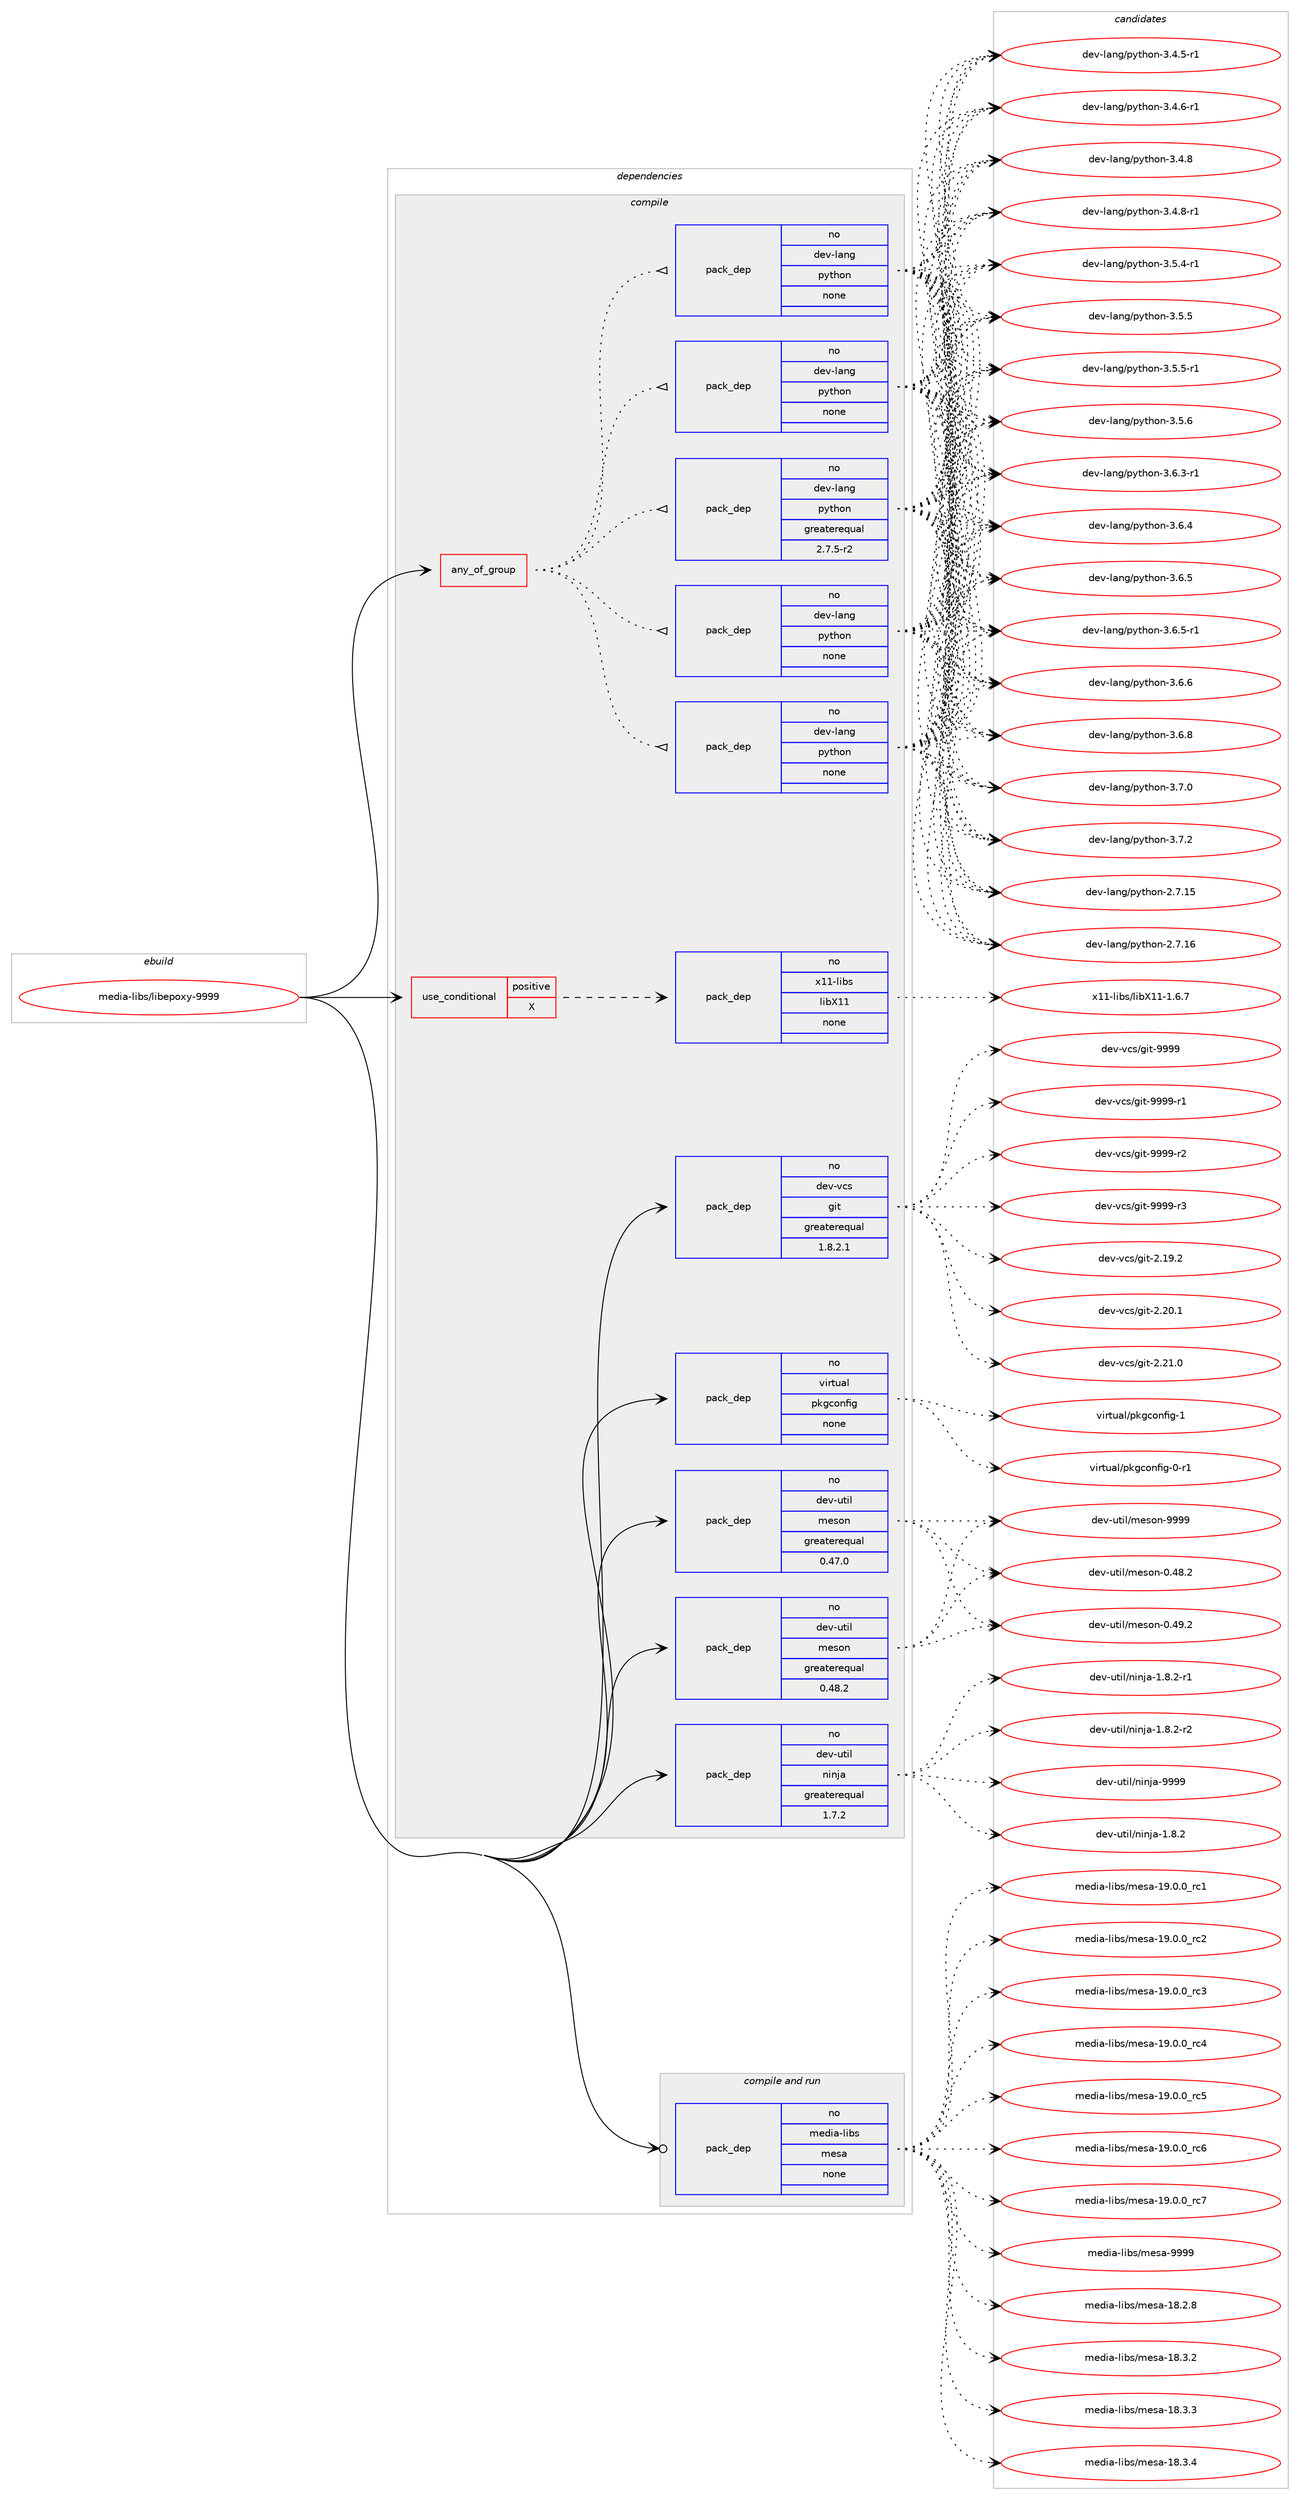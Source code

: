 digraph prolog {

# *************
# Graph options
# *************

newrank=true;
concentrate=true;
compound=true;
graph [rankdir=LR,fontname=Helvetica,fontsize=10,ranksep=1.5];#, ranksep=2.5, nodesep=0.2];
edge  [arrowhead=vee];
node  [fontname=Helvetica,fontsize=10];

# **********
# The ebuild
# **********

subgraph cluster_leftcol {
color=gray;
rank=same;
label=<<i>ebuild</i>>;
id [label="media-libs/libepoxy-9999", color=red, width=4, href="../media-libs/libepoxy-9999.svg"];
}

# ****************
# The dependencies
# ****************

subgraph cluster_midcol {
color=gray;
label=<<i>dependencies</i>>;
subgraph cluster_compile {
fillcolor="#eeeeee";
style=filled;
label=<<i>compile</i>>;
subgraph any25070 {
dependency1612340 [label=<<TABLE BORDER="0" CELLBORDER="1" CELLSPACING="0" CELLPADDING="4"><TR><TD CELLPADDING="10">any_of_group</TD></TR></TABLE>>, shape=none, color=red];subgraph pack1152234 {
dependency1612341 [label=<<TABLE BORDER="0" CELLBORDER="1" CELLSPACING="0" CELLPADDING="4" WIDTH="220"><TR><TD ROWSPAN="6" CELLPADDING="30">pack_dep</TD></TR><TR><TD WIDTH="110">no</TD></TR><TR><TD>dev-lang</TD></TR><TR><TD>python</TD></TR><TR><TD>none</TD></TR><TR><TD></TD></TR></TABLE>>, shape=none, color=blue];
}
dependency1612340:e -> dependency1612341:w [weight=20,style="dotted",arrowhead="oinv"];
subgraph pack1152235 {
dependency1612342 [label=<<TABLE BORDER="0" CELLBORDER="1" CELLSPACING="0" CELLPADDING="4" WIDTH="220"><TR><TD ROWSPAN="6" CELLPADDING="30">pack_dep</TD></TR><TR><TD WIDTH="110">no</TD></TR><TR><TD>dev-lang</TD></TR><TR><TD>python</TD></TR><TR><TD>none</TD></TR><TR><TD></TD></TR></TABLE>>, shape=none, color=blue];
}
dependency1612340:e -> dependency1612342:w [weight=20,style="dotted",arrowhead="oinv"];
subgraph pack1152236 {
dependency1612343 [label=<<TABLE BORDER="0" CELLBORDER="1" CELLSPACING="0" CELLPADDING="4" WIDTH="220"><TR><TD ROWSPAN="6" CELLPADDING="30">pack_dep</TD></TR><TR><TD WIDTH="110">no</TD></TR><TR><TD>dev-lang</TD></TR><TR><TD>python</TD></TR><TR><TD>none</TD></TR><TR><TD></TD></TR></TABLE>>, shape=none, color=blue];
}
dependency1612340:e -> dependency1612343:w [weight=20,style="dotted",arrowhead="oinv"];
subgraph pack1152237 {
dependency1612344 [label=<<TABLE BORDER="0" CELLBORDER="1" CELLSPACING="0" CELLPADDING="4" WIDTH="220"><TR><TD ROWSPAN="6" CELLPADDING="30">pack_dep</TD></TR><TR><TD WIDTH="110">no</TD></TR><TR><TD>dev-lang</TD></TR><TR><TD>python</TD></TR><TR><TD>none</TD></TR><TR><TD></TD></TR></TABLE>>, shape=none, color=blue];
}
dependency1612340:e -> dependency1612344:w [weight=20,style="dotted",arrowhead="oinv"];
subgraph pack1152238 {
dependency1612345 [label=<<TABLE BORDER="0" CELLBORDER="1" CELLSPACING="0" CELLPADDING="4" WIDTH="220"><TR><TD ROWSPAN="6" CELLPADDING="30">pack_dep</TD></TR><TR><TD WIDTH="110">no</TD></TR><TR><TD>dev-lang</TD></TR><TR><TD>python</TD></TR><TR><TD>greaterequal</TD></TR><TR><TD>2.7.5-r2</TD></TR></TABLE>>, shape=none, color=blue];
}
dependency1612340:e -> dependency1612345:w [weight=20,style="dotted",arrowhead="oinv"];
}
id:e -> dependency1612340:w [weight=20,style="solid",arrowhead="vee"];
subgraph cond434337 {
dependency1612346 [label=<<TABLE BORDER="0" CELLBORDER="1" CELLSPACING="0" CELLPADDING="4"><TR><TD ROWSPAN="3" CELLPADDING="10">use_conditional</TD></TR><TR><TD>positive</TD></TR><TR><TD>X</TD></TR></TABLE>>, shape=none, color=red];
subgraph pack1152239 {
dependency1612347 [label=<<TABLE BORDER="0" CELLBORDER="1" CELLSPACING="0" CELLPADDING="4" WIDTH="220"><TR><TD ROWSPAN="6" CELLPADDING="30">pack_dep</TD></TR><TR><TD WIDTH="110">no</TD></TR><TR><TD>x11-libs</TD></TR><TR><TD>libX11</TD></TR><TR><TD>none</TD></TR><TR><TD></TD></TR></TABLE>>, shape=none, color=blue];
}
dependency1612346:e -> dependency1612347:w [weight=20,style="dashed",arrowhead="vee"];
}
id:e -> dependency1612346:w [weight=20,style="solid",arrowhead="vee"];
subgraph pack1152240 {
dependency1612348 [label=<<TABLE BORDER="0" CELLBORDER="1" CELLSPACING="0" CELLPADDING="4" WIDTH="220"><TR><TD ROWSPAN="6" CELLPADDING="30">pack_dep</TD></TR><TR><TD WIDTH="110">no</TD></TR><TR><TD>dev-util</TD></TR><TR><TD>meson</TD></TR><TR><TD>greaterequal</TD></TR><TR><TD>0.47.0</TD></TR></TABLE>>, shape=none, color=blue];
}
id:e -> dependency1612348:w [weight=20,style="solid",arrowhead="vee"];
subgraph pack1152241 {
dependency1612349 [label=<<TABLE BORDER="0" CELLBORDER="1" CELLSPACING="0" CELLPADDING="4" WIDTH="220"><TR><TD ROWSPAN="6" CELLPADDING="30">pack_dep</TD></TR><TR><TD WIDTH="110">no</TD></TR><TR><TD>dev-util</TD></TR><TR><TD>meson</TD></TR><TR><TD>greaterequal</TD></TR><TR><TD>0.48.2</TD></TR></TABLE>>, shape=none, color=blue];
}
id:e -> dependency1612349:w [weight=20,style="solid",arrowhead="vee"];
subgraph pack1152242 {
dependency1612350 [label=<<TABLE BORDER="0" CELLBORDER="1" CELLSPACING="0" CELLPADDING="4" WIDTH="220"><TR><TD ROWSPAN="6" CELLPADDING="30">pack_dep</TD></TR><TR><TD WIDTH="110">no</TD></TR><TR><TD>dev-util</TD></TR><TR><TD>ninja</TD></TR><TR><TD>greaterequal</TD></TR><TR><TD>1.7.2</TD></TR></TABLE>>, shape=none, color=blue];
}
id:e -> dependency1612350:w [weight=20,style="solid",arrowhead="vee"];
subgraph pack1152243 {
dependency1612351 [label=<<TABLE BORDER="0" CELLBORDER="1" CELLSPACING="0" CELLPADDING="4" WIDTH="220"><TR><TD ROWSPAN="6" CELLPADDING="30">pack_dep</TD></TR><TR><TD WIDTH="110">no</TD></TR><TR><TD>dev-vcs</TD></TR><TR><TD>git</TD></TR><TR><TD>greaterequal</TD></TR><TR><TD>1.8.2.1</TD></TR></TABLE>>, shape=none, color=blue];
}
id:e -> dependency1612351:w [weight=20,style="solid",arrowhead="vee"];
subgraph pack1152244 {
dependency1612352 [label=<<TABLE BORDER="0" CELLBORDER="1" CELLSPACING="0" CELLPADDING="4" WIDTH="220"><TR><TD ROWSPAN="6" CELLPADDING="30">pack_dep</TD></TR><TR><TD WIDTH="110">no</TD></TR><TR><TD>virtual</TD></TR><TR><TD>pkgconfig</TD></TR><TR><TD>none</TD></TR><TR><TD></TD></TR></TABLE>>, shape=none, color=blue];
}
id:e -> dependency1612352:w [weight=20,style="solid",arrowhead="vee"];
}
subgraph cluster_compileandrun {
fillcolor="#eeeeee";
style=filled;
label=<<i>compile and run</i>>;
subgraph pack1152245 {
dependency1612353 [label=<<TABLE BORDER="0" CELLBORDER="1" CELLSPACING="0" CELLPADDING="4" WIDTH="220"><TR><TD ROWSPAN="6" CELLPADDING="30">pack_dep</TD></TR><TR><TD WIDTH="110">no</TD></TR><TR><TD>media-libs</TD></TR><TR><TD>mesa</TD></TR><TR><TD>none</TD></TR><TR><TD></TD></TR></TABLE>>, shape=none, color=blue];
}
id:e -> dependency1612353:w [weight=20,style="solid",arrowhead="odotvee"];
}
subgraph cluster_run {
fillcolor="#eeeeee";
style=filled;
label=<<i>run</i>>;
}
}

# **************
# The candidates
# **************

subgraph cluster_choices {
rank=same;
color=gray;
label=<<i>candidates</i>>;

subgraph choice1152234 {
color=black;
nodesep=1;
choice10010111845108971101034711212111610411111045504655464953 [label="dev-lang/python-2.7.15", color=red, width=4,href="../dev-lang/python-2.7.15.svg"];
choice10010111845108971101034711212111610411111045504655464954 [label="dev-lang/python-2.7.16", color=red, width=4,href="../dev-lang/python-2.7.16.svg"];
choice1001011184510897110103471121211161041111104551465246534511449 [label="dev-lang/python-3.4.5-r1", color=red, width=4,href="../dev-lang/python-3.4.5-r1.svg"];
choice1001011184510897110103471121211161041111104551465246544511449 [label="dev-lang/python-3.4.6-r1", color=red, width=4,href="../dev-lang/python-3.4.6-r1.svg"];
choice100101118451089711010347112121116104111110455146524656 [label="dev-lang/python-3.4.8", color=red, width=4,href="../dev-lang/python-3.4.8.svg"];
choice1001011184510897110103471121211161041111104551465246564511449 [label="dev-lang/python-3.4.8-r1", color=red, width=4,href="../dev-lang/python-3.4.8-r1.svg"];
choice1001011184510897110103471121211161041111104551465346524511449 [label="dev-lang/python-3.5.4-r1", color=red, width=4,href="../dev-lang/python-3.5.4-r1.svg"];
choice100101118451089711010347112121116104111110455146534653 [label="dev-lang/python-3.5.5", color=red, width=4,href="../dev-lang/python-3.5.5.svg"];
choice1001011184510897110103471121211161041111104551465346534511449 [label="dev-lang/python-3.5.5-r1", color=red, width=4,href="../dev-lang/python-3.5.5-r1.svg"];
choice100101118451089711010347112121116104111110455146534654 [label="dev-lang/python-3.5.6", color=red, width=4,href="../dev-lang/python-3.5.6.svg"];
choice1001011184510897110103471121211161041111104551465446514511449 [label="dev-lang/python-3.6.3-r1", color=red, width=4,href="../dev-lang/python-3.6.3-r1.svg"];
choice100101118451089711010347112121116104111110455146544652 [label="dev-lang/python-3.6.4", color=red, width=4,href="../dev-lang/python-3.6.4.svg"];
choice100101118451089711010347112121116104111110455146544653 [label="dev-lang/python-3.6.5", color=red, width=4,href="../dev-lang/python-3.6.5.svg"];
choice1001011184510897110103471121211161041111104551465446534511449 [label="dev-lang/python-3.6.5-r1", color=red, width=4,href="../dev-lang/python-3.6.5-r1.svg"];
choice100101118451089711010347112121116104111110455146544654 [label="dev-lang/python-3.6.6", color=red, width=4,href="../dev-lang/python-3.6.6.svg"];
choice100101118451089711010347112121116104111110455146544656 [label="dev-lang/python-3.6.8", color=red, width=4,href="../dev-lang/python-3.6.8.svg"];
choice100101118451089711010347112121116104111110455146554648 [label="dev-lang/python-3.7.0", color=red, width=4,href="../dev-lang/python-3.7.0.svg"];
choice100101118451089711010347112121116104111110455146554650 [label="dev-lang/python-3.7.2", color=red, width=4,href="../dev-lang/python-3.7.2.svg"];
dependency1612341:e -> choice10010111845108971101034711212111610411111045504655464953:w [style=dotted,weight="100"];
dependency1612341:e -> choice10010111845108971101034711212111610411111045504655464954:w [style=dotted,weight="100"];
dependency1612341:e -> choice1001011184510897110103471121211161041111104551465246534511449:w [style=dotted,weight="100"];
dependency1612341:e -> choice1001011184510897110103471121211161041111104551465246544511449:w [style=dotted,weight="100"];
dependency1612341:e -> choice100101118451089711010347112121116104111110455146524656:w [style=dotted,weight="100"];
dependency1612341:e -> choice1001011184510897110103471121211161041111104551465246564511449:w [style=dotted,weight="100"];
dependency1612341:e -> choice1001011184510897110103471121211161041111104551465346524511449:w [style=dotted,weight="100"];
dependency1612341:e -> choice100101118451089711010347112121116104111110455146534653:w [style=dotted,weight="100"];
dependency1612341:e -> choice1001011184510897110103471121211161041111104551465346534511449:w [style=dotted,weight="100"];
dependency1612341:e -> choice100101118451089711010347112121116104111110455146534654:w [style=dotted,weight="100"];
dependency1612341:e -> choice1001011184510897110103471121211161041111104551465446514511449:w [style=dotted,weight="100"];
dependency1612341:e -> choice100101118451089711010347112121116104111110455146544652:w [style=dotted,weight="100"];
dependency1612341:e -> choice100101118451089711010347112121116104111110455146544653:w [style=dotted,weight="100"];
dependency1612341:e -> choice1001011184510897110103471121211161041111104551465446534511449:w [style=dotted,weight="100"];
dependency1612341:e -> choice100101118451089711010347112121116104111110455146544654:w [style=dotted,weight="100"];
dependency1612341:e -> choice100101118451089711010347112121116104111110455146544656:w [style=dotted,weight="100"];
dependency1612341:e -> choice100101118451089711010347112121116104111110455146554648:w [style=dotted,weight="100"];
dependency1612341:e -> choice100101118451089711010347112121116104111110455146554650:w [style=dotted,weight="100"];
}
subgraph choice1152235 {
color=black;
nodesep=1;
choice10010111845108971101034711212111610411111045504655464953 [label="dev-lang/python-2.7.15", color=red, width=4,href="../dev-lang/python-2.7.15.svg"];
choice10010111845108971101034711212111610411111045504655464954 [label="dev-lang/python-2.7.16", color=red, width=4,href="../dev-lang/python-2.7.16.svg"];
choice1001011184510897110103471121211161041111104551465246534511449 [label="dev-lang/python-3.4.5-r1", color=red, width=4,href="../dev-lang/python-3.4.5-r1.svg"];
choice1001011184510897110103471121211161041111104551465246544511449 [label="dev-lang/python-3.4.6-r1", color=red, width=4,href="../dev-lang/python-3.4.6-r1.svg"];
choice100101118451089711010347112121116104111110455146524656 [label="dev-lang/python-3.4.8", color=red, width=4,href="../dev-lang/python-3.4.8.svg"];
choice1001011184510897110103471121211161041111104551465246564511449 [label="dev-lang/python-3.4.8-r1", color=red, width=4,href="../dev-lang/python-3.4.8-r1.svg"];
choice1001011184510897110103471121211161041111104551465346524511449 [label="dev-lang/python-3.5.4-r1", color=red, width=4,href="../dev-lang/python-3.5.4-r1.svg"];
choice100101118451089711010347112121116104111110455146534653 [label="dev-lang/python-3.5.5", color=red, width=4,href="../dev-lang/python-3.5.5.svg"];
choice1001011184510897110103471121211161041111104551465346534511449 [label="dev-lang/python-3.5.5-r1", color=red, width=4,href="../dev-lang/python-3.5.5-r1.svg"];
choice100101118451089711010347112121116104111110455146534654 [label="dev-lang/python-3.5.6", color=red, width=4,href="../dev-lang/python-3.5.6.svg"];
choice1001011184510897110103471121211161041111104551465446514511449 [label="dev-lang/python-3.6.3-r1", color=red, width=4,href="../dev-lang/python-3.6.3-r1.svg"];
choice100101118451089711010347112121116104111110455146544652 [label="dev-lang/python-3.6.4", color=red, width=4,href="../dev-lang/python-3.6.4.svg"];
choice100101118451089711010347112121116104111110455146544653 [label="dev-lang/python-3.6.5", color=red, width=4,href="../dev-lang/python-3.6.5.svg"];
choice1001011184510897110103471121211161041111104551465446534511449 [label="dev-lang/python-3.6.5-r1", color=red, width=4,href="../dev-lang/python-3.6.5-r1.svg"];
choice100101118451089711010347112121116104111110455146544654 [label="dev-lang/python-3.6.6", color=red, width=4,href="../dev-lang/python-3.6.6.svg"];
choice100101118451089711010347112121116104111110455146544656 [label="dev-lang/python-3.6.8", color=red, width=4,href="../dev-lang/python-3.6.8.svg"];
choice100101118451089711010347112121116104111110455146554648 [label="dev-lang/python-3.7.0", color=red, width=4,href="../dev-lang/python-3.7.0.svg"];
choice100101118451089711010347112121116104111110455146554650 [label="dev-lang/python-3.7.2", color=red, width=4,href="../dev-lang/python-3.7.2.svg"];
dependency1612342:e -> choice10010111845108971101034711212111610411111045504655464953:w [style=dotted,weight="100"];
dependency1612342:e -> choice10010111845108971101034711212111610411111045504655464954:w [style=dotted,weight="100"];
dependency1612342:e -> choice1001011184510897110103471121211161041111104551465246534511449:w [style=dotted,weight="100"];
dependency1612342:e -> choice1001011184510897110103471121211161041111104551465246544511449:w [style=dotted,weight="100"];
dependency1612342:e -> choice100101118451089711010347112121116104111110455146524656:w [style=dotted,weight="100"];
dependency1612342:e -> choice1001011184510897110103471121211161041111104551465246564511449:w [style=dotted,weight="100"];
dependency1612342:e -> choice1001011184510897110103471121211161041111104551465346524511449:w [style=dotted,weight="100"];
dependency1612342:e -> choice100101118451089711010347112121116104111110455146534653:w [style=dotted,weight="100"];
dependency1612342:e -> choice1001011184510897110103471121211161041111104551465346534511449:w [style=dotted,weight="100"];
dependency1612342:e -> choice100101118451089711010347112121116104111110455146534654:w [style=dotted,weight="100"];
dependency1612342:e -> choice1001011184510897110103471121211161041111104551465446514511449:w [style=dotted,weight="100"];
dependency1612342:e -> choice100101118451089711010347112121116104111110455146544652:w [style=dotted,weight="100"];
dependency1612342:e -> choice100101118451089711010347112121116104111110455146544653:w [style=dotted,weight="100"];
dependency1612342:e -> choice1001011184510897110103471121211161041111104551465446534511449:w [style=dotted,weight="100"];
dependency1612342:e -> choice100101118451089711010347112121116104111110455146544654:w [style=dotted,weight="100"];
dependency1612342:e -> choice100101118451089711010347112121116104111110455146544656:w [style=dotted,weight="100"];
dependency1612342:e -> choice100101118451089711010347112121116104111110455146554648:w [style=dotted,weight="100"];
dependency1612342:e -> choice100101118451089711010347112121116104111110455146554650:w [style=dotted,weight="100"];
}
subgraph choice1152236 {
color=black;
nodesep=1;
choice10010111845108971101034711212111610411111045504655464953 [label="dev-lang/python-2.7.15", color=red, width=4,href="../dev-lang/python-2.7.15.svg"];
choice10010111845108971101034711212111610411111045504655464954 [label="dev-lang/python-2.7.16", color=red, width=4,href="../dev-lang/python-2.7.16.svg"];
choice1001011184510897110103471121211161041111104551465246534511449 [label="dev-lang/python-3.4.5-r1", color=red, width=4,href="../dev-lang/python-3.4.5-r1.svg"];
choice1001011184510897110103471121211161041111104551465246544511449 [label="dev-lang/python-3.4.6-r1", color=red, width=4,href="../dev-lang/python-3.4.6-r1.svg"];
choice100101118451089711010347112121116104111110455146524656 [label="dev-lang/python-3.4.8", color=red, width=4,href="../dev-lang/python-3.4.8.svg"];
choice1001011184510897110103471121211161041111104551465246564511449 [label="dev-lang/python-3.4.8-r1", color=red, width=4,href="../dev-lang/python-3.4.8-r1.svg"];
choice1001011184510897110103471121211161041111104551465346524511449 [label="dev-lang/python-3.5.4-r1", color=red, width=4,href="../dev-lang/python-3.5.4-r1.svg"];
choice100101118451089711010347112121116104111110455146534653 [label="dev-lang/python-3.5.5", color=red, width=4,href="../dev-lang/python-3.5.5.svg"];
choice1001011184510897110103471121211161041111104551465346534511449 [label="dev-lang/python-3.5.5-r1", color=red, width=4,href="../dev-lang/python-3.5.5-r1.svg"];
choice100101118451089711010347112121116104111110455146534654 [label="dev-lang/python-3.5.6", color=red, width=4,href="../dev-lang/python-3.5.6.svg"];
choice1001011184510897110103471121211161041111104551465446514511449 [label="dev-lang/python-3.6.3-r1", color=red, width=4,href="../dev-lang/python-3.6.3-r1.svg"];
choice100101118451089711010347112121116104111110455146544652 [label="dev-lang/python-3.6.4", color=red, width=4,href="../dev-lang/python-3.6.4.svg"];
choice100101118451089711010347112121116104111110455146544653 [label="dev-lang/python-3.6.5", color=red, width=4,href="../dev-lang/python-3.6.5.svg"];
choice1001011184510897110103471121211161041111104551465446534511449 [label="dev-lang/python-3.6.5-r1", color=red, width=4,href="../dev-lang/python-3.6.5-r1.svg"];
choice100101118451089711010347112121116104111110455146544654 [label="dev-lang/python-3.6.6", color=red, width=4,href="../dev-lang/python-3.6.6.svg"];
choice100101118451089711010347112121116104111110455146544656 [label="dev-lang/python-3.6.8", color=red, width=4,href="../dev-lang/python-3.6.8.svg"];
choice100101118451089711010347112121116104111110455146554648 [label="dev-lang/python-3.7.0", color=red, width=4,href="../dev-lang/python-3.7.0.svg"];
choice100101118451089711010347112121116104111110455146554650 [label="dev-lang/python-3.7.2", color=red, width=4,href="../dev-lang/python-3.7.2.svg"];
dependency1612343:e -> choice10010111845108971101034711212111610411111045504655464953:w [style=dotted,weight="100"];
dependency1612343:e -> choice10010111845108971101034711212111610411111045504655464954:w [style=dotted,weight="100"];
dependency1612343:e -> choice1001011184510897110103471121211161041111104551465246534511449:w [style=dotted,weight="100"];
dependency1612343:e -> choice1001011184510897110103471121211161041111104551465246544511449:w [style=dotted,weight="100"];
dependency1612343:e -> choice100101118451089711010347112121116104111110455146524656:w [style=dotted,weight="100"];
dependency1612343:e -> choice1001011184510897110103471121211161041111104551465246564511449:w [style=dotted,weight="100"];
dependency1612343:e -> choice1001011184510897110103471121211161041111104551465346524511449:w [style=dotted,weight="100"];
dependency1612343:e -> choice100101118451089711010347112121116104111110455146534653:w [style=dotted,weight="100"];
dependency1612343:e -> choice1001011184510897110103471121211161041111104551465346534511449:w [style=dotted,weight="100"];
dependency1612343:e -> choice100101118451089711010347112121116104111110455146534654:w [style=dotted,weight="100"];
dependency1612343:e -> choice1001011184510897110103471121211161041111104551465446514511449:w [style=dotted,weight="100"];
dependency1612343:e -> choice100101118451089711010347112121116104111110455146544652:w [style=dotted,weight="100"];
dependency1612343:e -> choice100101118451089711010347112121116104111110455146544653:w [style=dotted,weight="100"];
dependency1612343:e -> choice1001011184510897110103471121211161041111104551465446534511449:w [style=dotted,weight="100"];
dependency1612343:e -> choice100101118451089711010347112121116104111110455146544654:w [style=dotted,weight="100"];
dependency1612343:e -> choice100101118451089711010347112121116104111110455146544656:w [style=dotted,weight="100"];
dependency1612343:e -> choice100101118451089711010347112121116104111110455146554648:w [style=dotted,weight="100"];
dependency1612343:e -> choice100101118451089711010347112121116104111110455146554650:w [style=dotted,weight="100"];
}
subgraph choice1152237 {
color=black;
nodesep=1;
choice10010111845108971101034711212111610411111045504655464953 [label="dev-lang/python-2.7.15", color=red, width=4,href="../dev-lang/python-2.7.15.svg"];
choice10010111845108971101034711212111610411111045504655464954 [label="dev-lang/python-2.7.16", color=red, width=4,href="../dev-lang/python-2.7.16.svg"];
choice1001011184510897110103471121211161041111104551465246534511449 [label="dev-lang/python-3.4.5-r1", color=red, width=4,href="../dev-lang/python-3.4.5-r1.svg"];
choice1001011184510897110103471121211161041111104551465246544511449 [label="dev-lang/python-3.4.6-r1", color=red, width=4,href="../dev-lang/python-3.4.6-r1.svg"];
choice100101118451089711010347112121116104111110455146524656 [label="dev-lang/python-3.4.8", color=red, width=4,href="../dev-lang/python-3.4.8.svg"];
choice1001011184510897110103471121211161041111104551465246564511449 [label="dev-lang/python-3.4.8-r1", color=red, width=4,href="../dev-lang/python-3.4.8-r1.svg"];
choice1001011184510897110103471121211161041111104551465346524511449 [label="dev-lang/python-3.5.4-r1", color=red, width=4,href="../dev-lang/python-3.5.4-r1.svg"];
choice100101118451089711010347112121116104111110455146534653 [label="dev-lang/python-3.5.5", color=red, width=4,href="../dev-lang/python-3.5.5.svg"];
choice1001011184510897110103471121211161041111104551465346534511449 [label="dev-lang/python-3.5.5-r1", color=red, width=4,href="../dev-lang/python-3.5.5-r1.svg"];
choice100101118451089711010347112121116104111110455146534654 [label="dev-lang/python-3.5.6", color=red, width=4,href="../dev-lang/python-3.5.6.svg"];
choice1001011184510897110103471121211161041111104551465446514511449 [label="dev-lang/python-3.6.3-r1", color=red, width=4,href="../dev-lang/python-3.6.3-r1.svg"];
choice100101118451089711010347112121116104111110455146544652 [label="dev-lang/python-3.6.4", color=red, width=4,href="../dev-lang/python-3.6.4.svg"];
choice100101118451089711010347112121116104111110455146544653 [label="dev-lang/python-3.6.5", color=red, width=4,href="../dev-lang/python-3.6.5.svg"];
choice1001011184510897110103471121211161041111104551465446534511449 [label="dev-lang/python-3.6.5-r1", color=red, width=4,href="../dev-lang/python-3.6.5-r1.svg"];
choice100101118451089711010347112121116104111110455146544654 [label="dev-lang/python-3.6.6", color=red, width=4,href="../dev-lang/python-3.6.6.svg"];
choice100101118451089711010347112121116104111110455146544656 [label="dev-lang/python-3.6.8", color=red, width=4,href="../dev-lang/python-3.6.8.svg"];
choice100101118451089711010347112121116104111110455146554648 [label="dev-lang/python-3.7.0", color=red, width=4,href="../dev-lang/python-3.7.0.svg"];
choice100101118451089711010347112121116104111110455146554650 [label="dev-lang/python-3.7.2", color=red, width=4,href="../dev-lang/python-3.7.2.svg"];
dependency1612344:e -> choice10010111845108971101034711212111610411111045504655464953:w [style=dotted,weight="100"];
dependency1612344:e -> choice10010111845108971101034711212111610411111045504655464954:w [style=dotted,weight="100"];
dependency1612344:e -> choice1001011184510897110103471121211161041111104551465246534511449:w [style=dotted,weight="100"];
dependency1612344:e -> choice1001011184510897110103471121211161041111104551465246544511449:w [style=dotted,weight="100"];
dependency1612344:e -> choice100101118451089711010347112121116104111110455146524656:w [style=dotted,weight="100"];
dependency1612344:e -> choice1001011184510897110103471121211161041111104551465246564511449:w [style=dotted,weight="100"];
dependency1612344:e -> choice1001011184510897110103471121211161041111104551465346524511449:w [style=dotted,weight="100"];
dependency1612344:e -> choice100101118451089711010347112121116104111110455146534653:w [style=dotted,weight="100"];
dependency1612344:e -> choice1001011184510897110103471121211161041111104551465346534511449:w [style=dotted,weight="100"];
dependency1612344:e -> choice100101118451089711010347112121116104111110455146534654:w [style=dotted,weight="100"];
dependency1612344:e -> choice1001011184510897110103471121211161041111104551465446514511449:w [style=dotted,weight="100"];
dependency1612344:e -> choice100101118451089711010347112121116104111110455146544652:w [style=dotted,weight="100"];
dependency1612344:e -> choice100101118451089711010347112121116104111110455146544653:w [style=dotted,weight="100"];
dependency1612344:e -> choice1001011184510897110103471121211161041111104551465446534511449:w [style=dotted,weight="100"];
dependency1612344:e -> choice100101118451089711010347112121116104111110455146544654:w [style=dotted,weight="100"];
dependency1612344:e -> choice100101118451089711010347112121116104111110455146544656:w [style=dotted,weight="100"];
dependency1612344:e -> choice100101118451089711010347112121116104111110455146554648:w [style=dotted,weight="100"];
dependency1612344:e -> choice100101118451089711010347112121116104111110455146554650:w [style=dotted,weight="100"];
}
subgraph choice1152238 {
color=black;
nodesep=1;
choice10010111845108971101034711212111610411111045504655464953 [label="dev-lang/python-2.7.15", color=red, width=4,href="../dev-lang/python-2.7.15.svg"];
choice10010111845108971101034711212111610411111045504655464954 [label="dev-lang/python-2.7.16", color=red, width=4,href="../dev-lang/python-2.7.16.svg"];
choice1001011184510897110103471121211161041111104551465246534511449 [label="dev-lang/python-3.4.5-r1", color=red, width=4,href="../dev-lang/python-3.4.5-r1.svg"];
choice1001011184510897110103471121211161041111104551465246544511449 [label="dev-lang/python-3.4.6-r1", color=red, width=4,href="../dev-lang/python-3.4.6-r1.svg"];
choice100101118451089711010347112121116104111110455146524656 [label="dev-lang/python-3.4.8", color=red, width=4,href="../dev-lang/python-3.4.8.svg"];
choice1001011184510897110103471121211161041111104551465246564511449 [label="dev-lang/python-3.4.8-r1", color=red, width=4,href="../dev-lang/python-3.4.8-r1.svg"];
choice1001011184510897110103471121211161041111104551465346524511449 [label="dev-lang/python-3.5.4-r1", color=red, width=4,href="../dev-lang/python-3.5.4-r1.svg"];
choice100101118451089711010347112121116104111110455146534653 [label="dev-lang/python-3.5.5", color=red, width=4,href="../dev-lang/python-3.5.5.svg"];
choice1001011184510897110103471121211161041111104551465346534511449 [label="dev-lang/python-3.5.5-r1", color=red, width=4,href="../dev-lang/python-3.5.5-r1.svg"];
choice100101118451089711010347112121116104111110455146534654 [label="dev-lang/python-3.5.6", color=red, width=4,href="../dev-lang/python-3.5.6.svg"];
choice1001011184510897110103471121211161041111104551465446514511449 [label="dev-lang/python-3.6.3-r1", color=red, width=4,href="../dev-lang/python-3.6.3-r1.svg"];
choice100101118451089711010347112121116104111110455146544652 [label="dev-lang/python-3.6.4", color=red, width=4,href="../dev-lang/python-3.6.4.svg"];
choice100101118451089711010347112121116104111110455146544653 [label="dev-lang/python-3.6.5", color=red, width=4,href="../dev-lang/python-3.6.5.svg"];
choice1001011184510897110103471121211161041111104551465446534511449 [label="dev-lang/python-3.6.5-r1", color=red, width=4,href="../dev-lang/python-3.6.5-r1.svg"];
choice100101118451089711010347112121116104111110455146544654 [label="dev-lang/python-3.6.6", color=red, width=4,href="../dev-lang/python-3.6.6.svg"];
choice100101118451089711010347112121116104111110455146544656 [label="dev-lang/python-3.6.8", color=red, width=4,href="../dev-lang/python-3.6.8.svg"];
choice100101118451089711010347112121116104111110455146554648 [label="dev-lang/python-3.7.0", color=red, width=4,href="../dev-lang/python-3.7.0.svg"];
choice100101118451089711010347112121116104111110455146554650 [label="dev-lang/python-3.7.2", color=red, width=4,href="../dev-lang/python-3.7.2.svg"];
dependency1612345:e -> choice10010111845108971101034711212111610411111045504655464953:w [style=dotted,weight="100"];
dependency1612345:e -> choice10010111845108971101034711212111610411111045504655464954:w [style=dotted,weight="100"];
dependency1612345:e -> choice1001011184510897110103471121211161041111104551465246534511449:w [style=dotted,weight="100"];
dependency1612345:e -> choice1001011184510897110103471121211161041111104551465246544511449:w [style=dotted,weight="100"];
dependency1612345:e -> choice100101118451089711010347112121116104111110455146524656:w [style=dotted,weight="100"];
dependency1612345:e -> choice1001011184510897110103471121211161041111104551465246564511449:w [style=dotted,weight="100"];
dependency1612345:e -> choice1001011184510897110103471121211161041111104551465346524511449:w [style=dotted,weight="100"];
dependency1612345:e -> choice100101118451089711010347112121116104111110455146534653:w [style=dotted,weight="100"];
dependency1612345:e -> choice1001011184510897110103471121211161041111104551465346534511449:w [style=dotted,weight="100"];
dependency1612345:e -> choice100101118451089711010347112121116104111110455146534654:w [style=dotted,weight="100"];
dependency1612345:e -> choice1001011184510897110103471121211161041111104551465446514511449:w [style=dotted,weight="100"];
dependency1612345:e -> choice100101118451089711010347112121116104111110455146544652:w [style=dotted,weight="100"];
dependency1612345:e -> choice100101118451089711010347112121116104111110455146544653:w [style=dotted,weight="100"];
dependency1612345:e -> choice1001011184510897110103471121211161041111104551465446534511449:w [style=dotted,weight="100"];
dependency1612345:e -> choice100101118451089711010347112121116104111110455146544654:w [style=dotted,weight="100"];
dependency1612345:e -> choice100101118451089711010347112121116104111110455146544656:w [style=dotted,weight="100"];
dependency1612345:e -> choice100101118451089711010347112121116104111110455146554648:w [style=dotted,weight="100"];
dependency1612345:e -> choice100101118451089711010347112121116104111110455146554650:w [style=dotted,weight="100"];
}
subgraph choice1152239 {
color=black;
nodesep=1;
choice120494945108105981154710810598884949454946544655 [label="x11-libs/libX11-1.6.7", color=red, width=4,href="../x11-libs/libX11-1.6.7.svg"];
dependency1612347:e -> choice120494945108105981154710810598884949454946544655:w [style=dotted,weight="100"];
}
subgraph choice1152240 {
color=black;
nodesep=1;
choice100101118451171161051084710910111511111045484652564650 [label="dev-util/meson-0.48.2", color=red, width=4,href="../dev-util/meson-0.48.2.svg"];
choice100101118451171161051084710910111511111045484652574650 [label="dev-util/meson-0.49.2", color=red, width=4,href="../dev-util/meson-0.49.2.svg"];
choice10010111845117116105108471091011151111104557575757 [label="dev-util/meson-9999", color=red, width=4,href="../dev-util/meson-9999.svg"];
dependency1612348:e -> choice100101118451171161051084710910111511111045484652564650:w [style=dotted,weight="100"];
dependency1612348:e -> choice100101118451171161051084710910111511111045484652574650:w [style=dotted,weight="100"];
dependency1612348:e -> choice10010111845117116105108471091011151111104557575757:w [style=dotted,weight="100"];
}
subgraph choice1152241 {
color=black;
nodesep=1;
choice100101118451171161051084710910111511111045484652564650 [label="dev-util/meson-0.48.2", color=red, width=4,href="../dev-util/meson-0.48.2.svg"];
choice100101118451171161051084710910111511111045484652574650 [label="dev-util/meson-0.49.2", color=red, width=4,href="../dev-util/meson-0.49.2.svg"];
choice10010111845117116105108471091011151111104557575757 [label="dev-util/meson-9999", color=red, width=4,href="../dev-util/meson-9999.svg"];
dependency1612349:e -> choice100101118451171161051084710910111511111045484652564650:w [style=dotted,weight="100"];
dependency1612349:e -> choice100101118451171161051084710910111511111045484652574650:w [style=dotted,weight="100"];
dependency1612349:e -> choice10010111845117116105108471091011151111104557575757:w [style=dotted,weight="100"];
}
subgraph choice1152242 {
color=black;
nodesep=1;
choice100101118451171161051084711010511010697454946564650 [label="dev-util/ninja-1.8.2", color=red, width=4,href="../dev-util/ninja-1.8.2.svg"];
choice1001011184511711610510847110105110106974549465646504511449 [label="dev-util/ninja-1.8.2-r1", color=red, width=4,href="../dev-util/ninja-1.8.2-r1.svg"];
choice1001011184511711610510847110105110106974549465646504511450 [label="dev-util/ninja-1.8.2-r2", color=red, width=4,href="../dev-util/ninja-1.8.2-r2.svg"];
choice1001011184511711610510847110105110106974557575757 [label="dev-util/ninja-9999", color=red, width=4,href="../dev-util/ninja-9999.svg"];
dependency1612350:e -> choice100101118451171161051084711010511010697454946564650:w [style=dotted,weight="100"];
dependency1612350:e -> choice1001011184511711610510847110105110106974549465646504511449:w [style=dotted,weight="100"];
dependency1612350:e -> choice1001011184511711610510847110105110106974549465646504511450:w [style=dotted,weight="100"];
dependency1612350:e -> choice1001011184511711610510847110105110106974557575757:w [style=dotted,weight="100"];
}
subgraph choice1152243 {
color=black;
nodesep=1;
choice10010111845118991154710310511645504649574650 [label="dev-vcs/git-2.19.2", color=red, width=4,href="../dev-vcs/git-2.19.2.svg"];
choice10010111845118991154710310511645504650484649 [label="dev-vcs/git-2.20.1", color=red, width=4,href="../dev-vcs/git-2.20.1.svg"];
choice10010111845118991154710310511645504650494648 [label="dev-vcs/git-2.21.0", color=red, width=4,href="../dev-vcs/git-2.21.0.svg"];
choice1001011184511899115471031051164557575757 [label="dev-vcs/git-9999", color=red, width=4,href="../dev-vcs/git-9999.svg"];
choice10010111845118991154710310511645575757574511449 [label="dev-vcs/git-9999-r1", color=red, width=4,href="../dev-vcs/git-9999-r1.svg"];
choice10010111845118991154710310511645575757574511450 [label="dev-vcs/git-9999-r2", color=red, width=4,href="../dev-vcs/git-9999-r2.svg"];
choice10010111845118991154710310511645575757574511451 [label="dev-vcs/git-9999-r3", color=red, width=4,href="../dev-vcs/git-9999-r3.svg"];
dependency1612351:e -> choice10010111845118991154710310511645504649574650:w [style=dotted,weight="100"];
dependency1612351:e -> choice10010111845118991154710310511645504650484649:w [style=dotted,weight="100"];
dependency1612351:e -> choice10010111845118991154710310511645504650494648:w [style=dotted,weight="100"];
dependency1612351:e -> choice1001011184511899115471031051164557575757:w [style=dotted,weight="100"];
dependency1612351:e -> choice10010111845118991154710310511645575757574511449:w [style=dotted,weight="100"];
dependency1612351:e -> choice10010111845118991154710310511645575757574511450:w [style=dotted,weight="100"];
dependency1612351:e -> choice10010111845118991154710310511645575757574511451:w [style=dotted,weight="100"];
}
subgraph choice1152244 {
color=black;
nodesep=1;
choice11810511411611797108471121071039911111010210510345484511449 [label="virtual/pkgconfig-0-r1", color=red, width=4,href="../virtual/pkgconfig-0-r1.svg"];
choice1181051141161179710847112107103991111101021051034549 [label="virtual/pkgconfig-1", color=red, width=4,href="../virtual/pkgconfig-1.svg"];
dependency1612352:e -> choice11810511411611797108471121071039911111010210510345484511449:w [style=dotted,weight="100"];
dependency1612352:e -> choice1181051141161179710847112107103991111101021051034549:w [style=dotted,weight="100"];
}
subgraph choice1152245 {
color=black;
nodesep=1;
choice109101100105974510810598115471091011159745495646504656 [label="media-libs/mesa-18.2.8", color=red, width=4,href="../media-libs/mesa-18.2.8.svg"];
choice109101100105974510810598115471091011159745495646514650 [label="media-libs/mesa-18.3.2", color=red, width=4,href="../media-libs/mesa-18.3.2.svg"];
choice109101100105974510810598115471091011159745495646514651 [label="media-libs/mesa-18.3.3", color=red, width=4,href="../media-libs/mesa-18.3.3.svg"];
choice109101100105974510810598115471091011159745495646514652 [label="media-libs/mesa-18.3.4", color=red, width=4,href="../media-libs/mesa-18.3.4.svg"];
choice109101100105974510810598115471091011159745495746484648951149949 [label="media-libs/mesa-19.0.0_rc1", color=red, width=4,href="../media-libs/mesa-19.0.0_rc1.svg"];
choice109101100105974510810598115471091011159745495746484648951149950 [label="media-libs/mesa-19.0.0_rc2", color=red, width=4,href="../media-libs/mesa-19.0.0_rc2.svg"];
choice109101100105974510810598115471091011159745495746484648951149951 [label="media-libs/mesa-19.0.0_rc3", color=red, width=4,href="../media-libs/mesa-19.0.0_rc3.svg"];
choice109101100105974510810598115471091011159745495746484648951149952 [label="media-libs/mesa-19.0.0_rc4", color=red, width=4,href="../media-libs/mesa-19.0.0_rc4.svg"];
choice109101100105974510810598115471091011159745495746484648951149953 [label="media-libs/mesa-19.0.0_rc5", color=red, width=4,href="../media-libs/mesa-19.0.0_rc5.svg"];
choice109101100105974510810598115471091011159745495746484648951149954 [label="media-libs/mesa-19.0.0_rc6", color=red, width=4,href="../media-libs/mesa-19.0.0_rc6.svg"];
choice109101100105974510810598115471091011159745495746484648951149955 [label="media-libs/mesa-19.0.0_rc7", color=red, width=4,href="../media-libs/mesa-19.0.0_rc7.svg"];
choice10910110010597451081059811547109101115974557575757 [label="media-libs/mesa-9999", color=red, width=4,href="../media-libs/mesa-9999.svg"];
dependency1612353:e -> choice109101100105974510810598115471091011159745495646504656:w [style=dotted,weight="100"];
dependency1612353:e -> choice109101100105974510810598115471091011159745495646514650:w [style=dotted,weight="100"];
dependency1612353:e -> choice109101100105974510810598115471091011159745495646514651:w [style=dotted,weight="100"];
dependency1612353:e -> choice109101100105974510810598115471091011159745495646514652:w [style=dotted,weight="100"];
dependency1612353:e -> choice109101100105974510810598115471091011159745495746484648951149949:w [style=dotted,weight="100"];
dependency1612353:e -> choice109101100105974510810598115471091011159745495746484648951149950:w [style=dotted,weight="100"];
dependency1612353:e -> choice109101100105974510810598115471091011159745495746484648951149951:w [style=dotted,weight="100"];
dependency1612353:e -> choice109101100105974510810598115471091011159745495746484648951149952:w [style=dotted,weight="100"];
dependency1612353:e -> choice109101100105974510810598115471091011159745495746484648951149953:w [style=dotted,weight="100"];
dependency1612353:e -> choice109101100105974510810598115471091011159745495746484648951149954:w [style=dotted,weight="100"];
dependency1612353:e -> choice109101100105974510810598115471091011159745495746484648951149955:w [style=dotted,weight="100"];
dependency1612353:e -> choice10910110010597451081059811547109101115974557575757:w [style=dotted,weight="100"];
}
}

}
